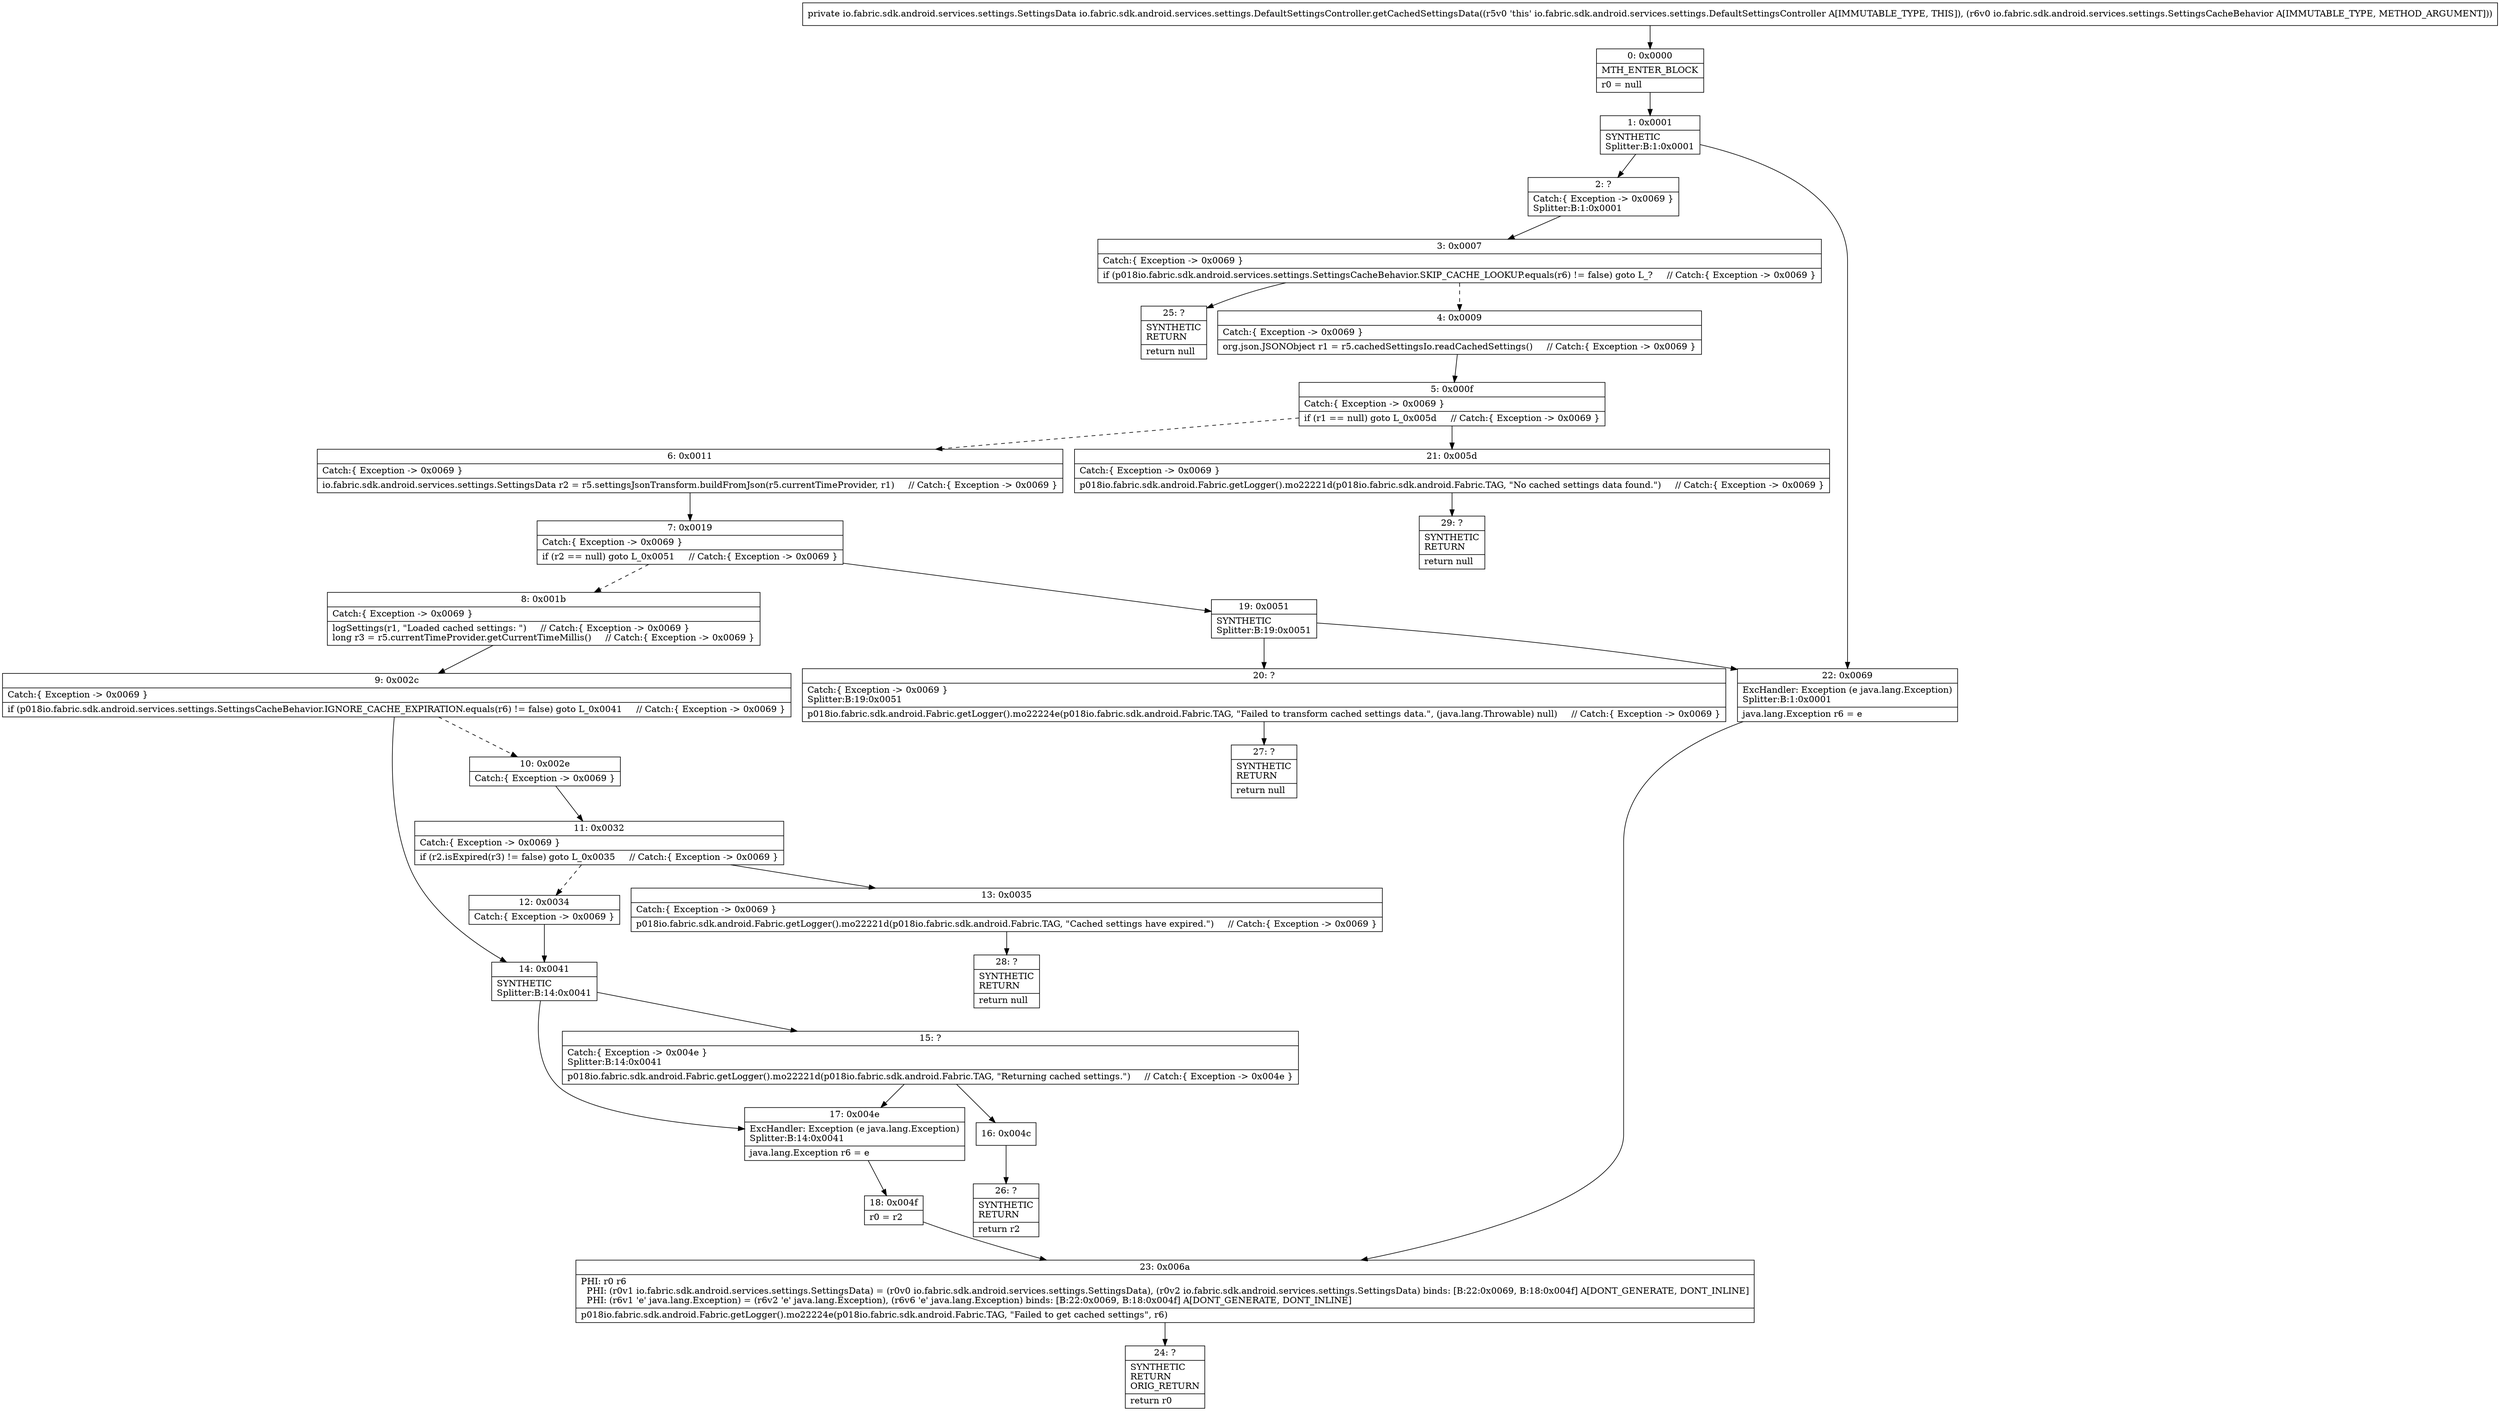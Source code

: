 digraph "CFG forio.fabric.sdk.android.services.settings.DefaultSettingsController.getCachedSettingsData(Lio\/fabric\/sdk\/android\/services\/settings\/SettingsCacheBehavior;)Lio\/fabric\/sdk\/android\/services\/settings\/SettingsData;" {
Node_0 [shape=record,label="{0\:\ 0x0000|MTH_ENTER_BLOCK\l|r0 = null\l}"];
Node_1 [shape=record,label="{1\:\ 0x0001|SYNTHETIC\lSplitter:B:1:0x0001\l}"];
Node_2 [shape=record,label="{2\:\ ?|Catch:\{ Exception \-\> 0x0069 \}\lSplitter:B:1:0x0001\l}"];
Node_3 [shape=record,label="{3\:\ 0x0007|Catch:\{ Exception \-\> 0x0069 \}\l|if (p018io.fabric.sdk.android.services.settings.SettingsCacheBehavior.SKIP_CACHE_LOOKUP.equals(r6) != false) goto L_?     \/\/ Catch:\{ Exception \-\> 0x0069 \}\l}"];
Node_4 [shape=record,label="{4\:\ 0x0009|Catch:\{ Exception \-\> 0x0069 \}\l|org.json.JSONObject r1 = r5.cachedSettingsIo.readCachedSettings()     \/\/ Catch:\{ Exception \-\> 0x0069 \}\l}"];
Node_5 [shape=record,label="{5\:\ 0x000f|Catch:\{ Exception \-\> 0x0069 \}\l|if (r1 == null) goto L_0x005d     \/\/ Catch:\{ Exception \-\> 0x0069 \}\l}"];
Node_6 [shape=record,label="{6\:\ 0x0011|Catch:\{ Exception \-\> 0x0069 \}\l|io.fabric.sdk.android.services.settings.SettingsData r2 = r5.settingsJsonTransform.buildFromJson(r5.currentTimeProvider, r1)     \/\/ Catch:\{ Exception \-\> 0x0069 \}\l}"];
Node_7 [shape=record,label="{7\:\ 0x0019|Catch:\{ Exception \-\> 0x0069 \}\l|if (r2 == null) goto L_0x0051     \/\/ Catch:\{ Exception \-\> 0x0069 \}\l}"];
Node_8 [shape=record,label="{8\:\ 0x001b|Catch:\{ Exception \-\> 0x0069 \}\l|logSettings(r1, \"Loaded cached settings: \")     \/\/ Catch:\{ Exception \-\> 0x0069 \}\llong r3 = r5.currentTimeProvider.getCurrentTimeMillis()     \/\/ Catch:\{ Exception \-\> 0x0069 \}\l}"];
Node_9 [shape=record,label="{9\:\ 0x002c|Catch:\{ Exception \-\> 0x0069 \}\l|if (p018io.fabric.sdk.android.services.settings.SettingsCacheBehavior.IGNORE_CACHE_EXPIRATION.equals(r6) != false) goto L_0x0041     \/\/ Catch:\{ Exception \-\> 0x0069 \}\l}"];
Node_10 [shape=record,label="{10\:\ 0x002e|Catch:\{ Exception \-\> 0x0069 \}\l}"];
Node_11 [shape=record,label="{11\:\ 0x0032|Catch:\{ Exception \-\> 0x0069 \}\l|if (r2.isExpired(r3) != false) goto L_0x0035     \/\/ Catch:\{ Exception \-\> 0x0069 \}\l}"];
Node_12 [shape=record,label="{12\:\ 0x0034|Catch:\{ Exception \-\> 0x0069 \}\l}"];
Node_13 [shape=record,label="{13\:\ 0x0035|Catch:\{ Exception \-\> 0x0069 \}\l|p018io.fabric.sdk.android.Fabric.getLogger().mo22221d(p018io.fabric.sdk.android.Fabric.TAG, \"Cached settings have expired.\")     \/\/ Catch:\{ Exception \-\> 0x0069 \}\l}"];
Node_14 [shape=record,label="{14\:\ 0x0041|SYNTHETIC\lSplitter:B:14:0x0041\l}"];
Node_15 [shape=record,label="{15\:\ ?|Catch:\{ Exception \-\> 0x004e \}\lSplitter:B:14:0x0041\l|p018io.fabric.sdk.android.Fabric.getLogger().mo22221d(p018io.fabric.sdk.android.Fabric.TAG, \"Returning cached settings.\")     \/\/ Catch:\{ Exception \-\> 0x004e \}\l}"];
Node_16 [shape=record,label="{16\:\ 0x004c}"];
Node_17 [shape=record,label="{17\:\ 0x004e|ExcHandler: Exception (e java.lang.Exception)\lSplitter:B:14:0x0041\l|java.lang.Exception r6 = e\l}"];
Node_18 [shape=record,label="{18\:\ 0x004f|r0 = r2\l}"];
Node_19 [shape=record,label="{19\:\ 0x0051|SYNTHETIC\lSplitter:B:19:0x0051\l}"];
Node_20 [shape=record,label="{20\:\ ?|Catch:\{ Exception \-\> 0x0069 \}\lSplitter:B:19:0x0051\l|p018io.fabric.sdk.android.Fabric.getLogger().mo22224e(p018io.fabric.sdk.android.Fabric.TAG, \"Failed to transform cached settings data.\", (java.lang.Throwable) null)     \/\/ Catch:\{ Exception \-\> 0x0069 \}\l}"];
Node_21 [shape=record,label="{21\:\ 0x005d|Catch:\{ Exception \-\> 0x0069 \}\l|p018io.fabric.sdk.android.Fabric.getLogger().mo22221d(p018io.fabric.sdk.android.Fabric.TAG, \"No cached settings data found.\")     \/\/ Catch:\{ Exception \-\> 0x0069 \}\l}"];
Node_22 [shape=record,label="{22\:\ 0x0069|ExcHandler: Exception (e java.lang.Exception)\lSplitter:B:1:0x0001\l|java.lang.Exception r6 = e\l}"];
Node_23 [shape=record,label="{23\:\ 0x006a|PHI: r0 r6 \l  PHI: (r0v1 io.fabric.sdk.android.services.settings.SettingsData) = (r0v0 io.fabric.sdk.android.services.settings.SettingsData), (r0v2 io.fabric.sdk.android.services.settings.SettingsData) binds: [B:22:0x0069, B:18:0x004f] A[DONT_GENERATE, DONT_INLINE]\l  PHI: (r6v1 'e' java.lang.Exception) = (r6v2 'e' java.lang.Exception), (r6v6 'e' java.lang.Exception) binds: [B:22:0x0069, B:18:0x004f] A[DONT_GENERATE, DONT_INLINE]\l|p018io.fabric.sdk.android.Fabric.getLogger().mo22224e(p018io.fabric.sdk.android.Fabric.TAG, \"Failed to get cached settings\", r6)\l}"];
Node_24 [shape=record,label="{24\:\ ?|SYNTHETIC\lRETURN\lORIG_RETURN\l|return r0\l}"];
Node_25 [shape=record,label="{25\:\ ?|SYNTHETIC\lRETURN\l|return null\l}"];
Node_26 [shape=record,label="{26\:\ ?|SYNTHETIC\lRETURN\l|return r2\l}"];
Node_27 [shape=record,label="{27\:\ ?|SYNTHETIC\lRETURN\l|return null\l}"];
Node_28 [shape=record,label="{28\:\ ?|SYNTHETIC\lRETURN\l|return null\l}"];
Node_29 [shape=record,label="{29\:\ ?|SYNTHETIC\lRETURN\l|return null\l}"];
MethodNode[shape=record,label="{private io.fabric.sdk.android.services.settings.SettingsData io.fabric.sdk.android.services.settings.DefaultSettingsController.getCachedSettingsData((r5v0 'this' io.fabric.sdk.android.services.settings.DefaultSettingsController A[IMMUTABLE_TYPE, THIS]), (r6v0 io.fabric.sdk.android.services.settings.SettingsCacheBehavior A[IMMUTABLE_TYPE, METHOD_ARGUMENT])) }"];
MethodNode -> Node_0;
Node_0 -> Node_1;
Node_1 -> Node_2;
Node_1 -> Node_22;
Node_2 -> Node_3;
Node_3 -> Node_4[style=dashed];
Node_3 -> Node_25;
Node_4 -> Node_5;
Node_5 -> Node_6[style=dashed];
Node_5 -> Node_21;
Node_6 -> Node_7;
Node_7 -> Node_8[style=dashed];
Node_7 -> Node_19;
Node_8 -> Node_9;
Node_9 -> Node_10[style=dashed];
Node_9 -> Node_14;
Node_10 -> Node_11;
Node_11 -> Node_12[style=dashed];
Node_11 -> Node_13;
Node_12 -> Node_14;
Node_13 -> Node_28;
Node_14 -> Node_15;
Node_14 -> Node_17;
Node_15 -> Node_16;
Node_15 -> Node_17;
Node_16 -> Node_26;
Node_17 -> Node_18;
Node_18 -> Node_23;
Node_19 -> Node_20;
Node_19 -> Node_22;
Node_20 -> Node_27;
Node_21 -> Node_29;
Node_22 -> Node_23;
Node_23 -> Node_24;
}

